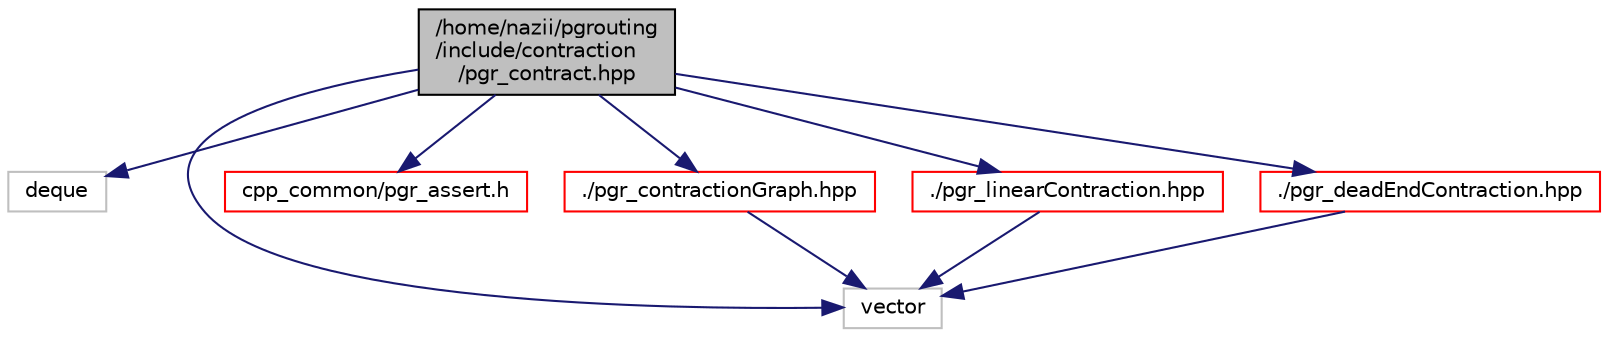 digraph "/home/nazii/pgrouting/include/contraction/pgr_contract.hpp"
{
  edge [fontname="Helvetica",fontsize="10",labelfontname="Helvetica",labelfontsize="10"];
  node [fontname="Helvetica",fontsize="10",shape=record];
  Node0 [label="/home/nazii/pgrouting\l/include/contraction\l/pgr_contract.hpp",height=0.2,width=0.4,color="black", fillcolor="grey75", style="filled", fontcolor="black"];
  Node0 -> Node1 [color="midnightblue",fontsize="10",style="solid",fontname="Helvetica"];
  Node1 [label="deque",height=0.2,width=0.4,color="grey75", fillcolor="white", style="filled"];
  Node0 -> Node2 [color="midnightblue",fontsize="10",style="solid",fontname="Helvetica"];
  Node2 [label="vector",height=0.2,width=0.4,color="grey75", fillcolor="white", style="filled"];
  Node0 -> Node3 [color="midnightblue",fontsize="10",style="solid",fontname="Helvetica"];
  Node3 [label="cpp_common/pgr_assert.h",height=0.2,width=0.4,color="red", fillcolor="white", style="filled",URL="$pgr__assert_8h.html",tooltip="Assertions Handling. "];
  Node0 -> Node6 [color="midnightblue",fontsize="10",style="solid",fontname="Helvetica"];
  Node6 [label="./pgr_contractionGraph.hpp",height=0.2,width=0.4,color="red", fillcolor="white", style="filled",URL="$pgr__contractionGraph_8hpp.html"];
  Node6 -> Node2 [color="midnightblue",fontsize="10",style="solid",fontname="Helvetica"];
  Node0 -> Node34 [color="midnightblue",fontsize="10",style="solid",fontname="Helvetica"];
  Node34 [label="./pgr_linearContraction.hpp",height=0.2,width=0.4,color="red", fillcolor="white", style="filled",URL="$pgr__linearContraction_8hpp.html"];
  Node34 -> Node2 [color="midnightblue",fontsize="10",style="solid",fontname="Helvetica"];
  Node0 -> Node37 [color="midnightblue",fontsize="10",style="solid",fontname="Helvetica"];
  Node37 [label="./pgr_deadEndContraction.hpp",height=0.2,width=0.4,color="red", fillcolor="white", style="filled",URL="$pgr__deadEndContraction_8hpp.html"];
  Node37 -> Node2 [color="midnightblue",fontsize="10",style="solid",fontname="Helvetica"];
}
